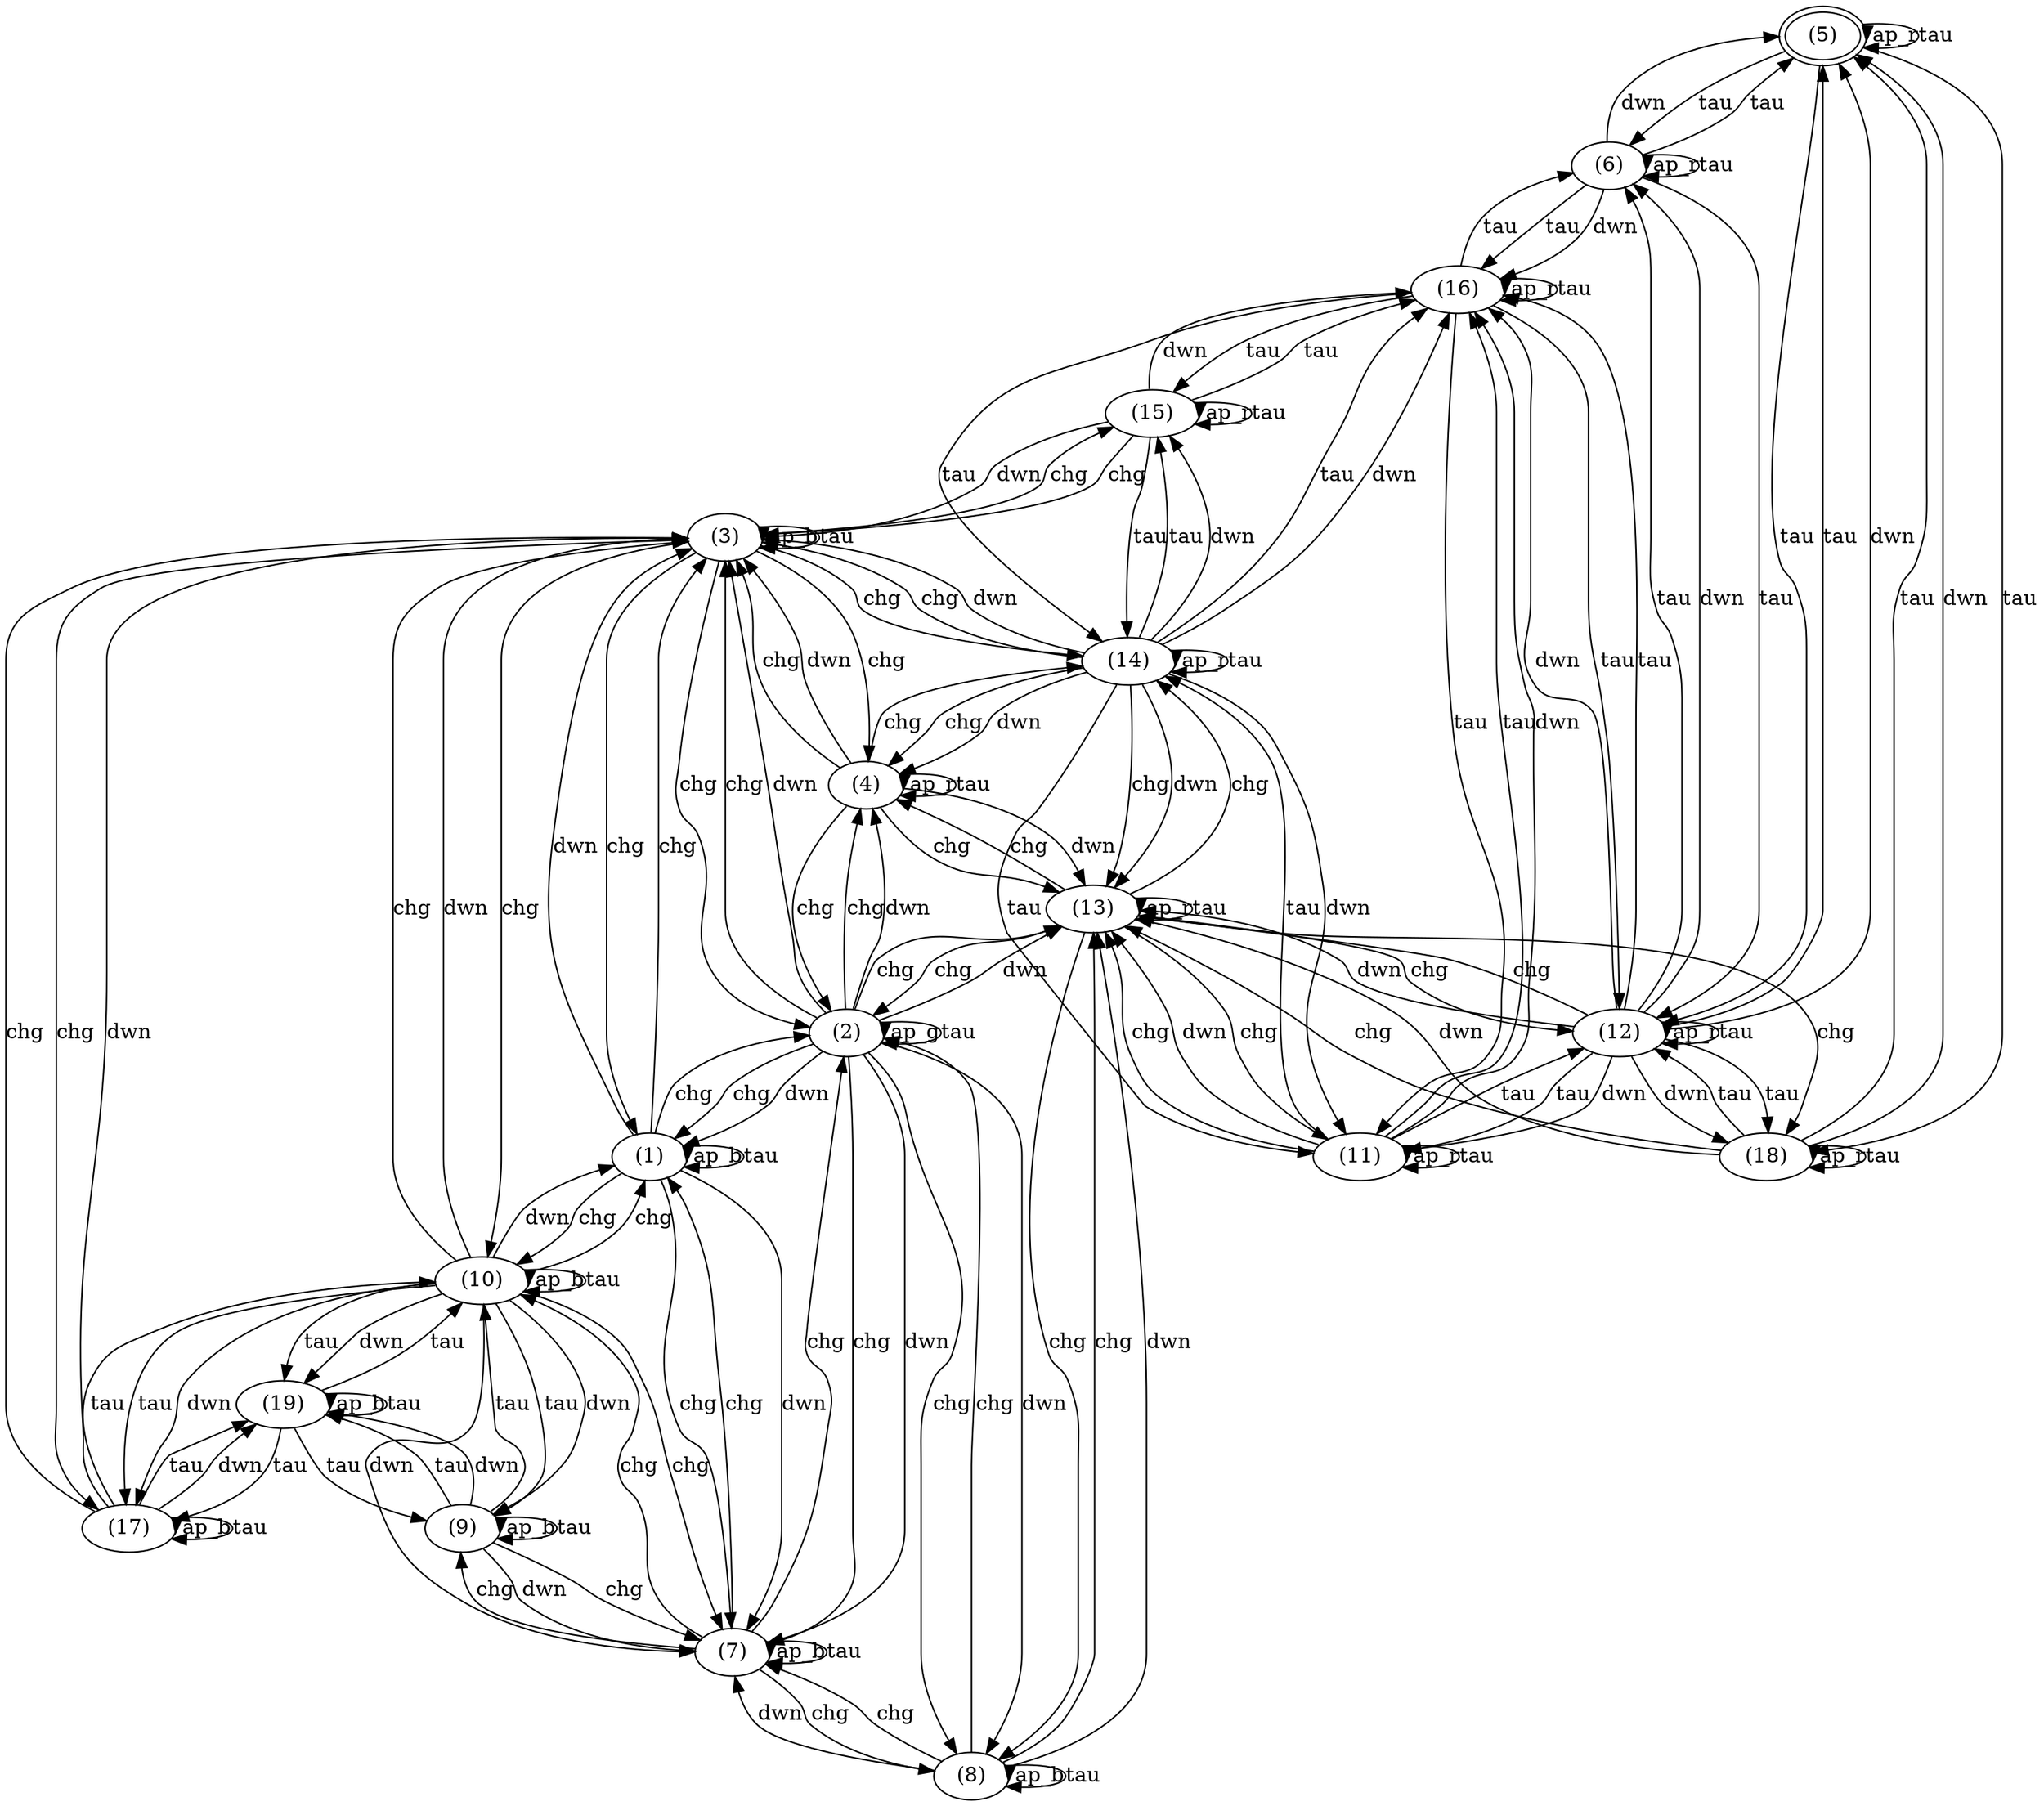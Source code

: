 digraph G {
center = TRUE;
mclimit = 10.0;
nodesep = 0.05;
node [ width=0.25, height=0.25, label="" ];
s0 [ peripheries=2 ];
s0 [label="(5)"];
s1 [label="(6)"];
s2 [label="(12)"];
s3 [label="(18)"];
s4 [label="(16)"];
s5 [label="(11)"];
s6 [label="(13)"];
s7 [label="(14)"];
s8 [label="(15)"];
s9 [label="(8)"];
s10 [label="(3)"];
s11 [label="(4)"];
s12 [label="(2)"];
s13 [label="(7)"];
s14 [label="(17)"];
s15 [label="(10)"];
s16 [label="(1)"];
s17 [label="(9)"];
s18 [label="(19)"];
s0->s0[label="ap_r"];
s0->s0[label="tau"];
s0->s1[label="tau"];
s0->s2[label="tau"];
s0->s3[label="tau"];
s1->s1[label="ap_r"];
s1->s1[label="tau"];
s1->s0[label="tau"];
s1->s0[label="dwn"];
s1->s2[label="tau"];
s2->s2[label="ap_r"];
s2->s2[label="tau"];
s2->s0[label="tau"];
s1->s4[label="tau"];
s1->s4[label="dwn"];
s2->s0[label="dwn"];
s2->s1[label="tau"];
s2->s1[label="dwn"];
s2->s5[label="tau"];
s2->s5[label="dwn"];
s2->s6[label="chg"];
s2->s6[label="dwn"];
s2->s4[label="tau"];
s2->s4[label="dwn"];
s2->s3[label="tau"];
s2->s3[label="dwn"];
s5->s5[label="ap_r"];
s5->s5[label="tau"];
s5->s2[label="tau"];
s5->s7[label="tau"];
s5->s6[label="chg"];
s4->s4[label="ap_r"];
s4->s4[label="tau"];
s4->s7[label="tau"];
s4->s1[label="tau"];
s4->s5[label="tau"];
s5->s6[label="dwn"];
s4->s8[label="tau"];
s5->s4[label="tau"];
s4->s2[label="tau"];
s5->s4[label="dwn"];
s3->s3[label="ap_r"];
s3->s3[label="tau"];
s3->s0[label="tau"];
s3->s0[label="dwn"];
s3->s6[label="chg"];
s3->s6[label="dwn"];
s3->s2[label="tau"];
s6->s6[label="ap_r"];
s6->s6[label="tau"];
s6->s7[label="chg"];
s7->s7[label="ap_r"];
s6->s9[label="chg"];
s8->s8[label="ap_r"];
s7->s7[label="tau"];
s6->s5[label="chg"];
s8->s8[label="tau"];
s7->s10[label="chg"];
s6->s11[label="chg"];
s8->s10[label="chg"];
s7->s10[label="dwn"];
s6->s2[label="chg"];
s8->s10[label="dwn"];
s7->s11[label="chg"];
s6->s12[label="chg"];
s8->s7[label="tau"];
s7->s11[label="dwn"];
s6->s3[label="chg"];
s8->s4[label="tau"];
s7->s5[label="tau"];
s8->s4[label="dwn"];
s7->s5[label="dwn"];
s7->s6[label="chg"];
s7->s6[label="dwn"];
s7->s8[label="tau"];
s7->s8[label="dwn"];
s7->s4[label="tau"];
s7->s4[label="dwn"];
s11->s11[label="ap_r"];
s10->s10[label="ap_b"];
s10->s10[label="tau"];
s11->s11[label="tau"];
s10->s11[label="chg"];
s11->s10[label="chg"];
s11->s10[label="dwn"];
s9->s9[label="ap_b"];
s10->s8[label="chg"];
s11->s7[label="chg"];
s9->s9[label="tau"];
s10->s12[label="chg"];
s11->s12[label="chg"];
s9->s13[label="chg"];
s10->s14[label="chg"];
s11->s6[label="chg"];
s9->s13[label="dwn"];
s10->s15[label="chg"];
s11->s6[label="dwn"];
s9->s12[label="chg"];
s10->s16[label="chg"];
s9->s6[label="chg"];
s10->s7[label="chg"];
s9->s6[label="dwn"];
s12->s12[label="ap_g"];
s12->s12[label="tau"];
s12->s16[label="chg"];
s12->s16[label="dwn"];
s12->s10[label="chg"];
s12->s10[label="dwn"];
s12->s11[label="chg"];
s12->s11[label="dwn"];
s12->s13[label="chg"];
s12->s13[label="dwn"];
s12->s9[label="chg"];
s12->s9[label="dwn"];
s12->s6[label="chg"];
s12->s6[label="dwn"];
s13->s13[label="ap_b"];
s13->s13[label="tau"];
s13->s9[label="chg"];
s13->s17[label="chg"];
s13->s12[label="chg"];
s13->s15[label="chg"];
s15->s15[label="ap_b"];
s13->s16[label="chg"];
s15->s15[label="tau"];
s15->s16[label="chg"];
s15->s16[label="dwn"];
s15->s10[label="chg"];
s15->s10[label="dwn"];
s15->s13[label="chg"];
s15->s13[label="dwn"];
s15->s17[label="tau"];
s15->s17[label="dwn"];
s15->s14[label="tau"];
s15->s14[label="dwn"];
s15->s18[label="tau"];
s15->s18[label="dwn"];
s17->s17[label="ap_b"];
s17->s17[label="tau"];
s17->s13[label="chg"];
s17->s13[label="dwn"];
s17->s15[label="tau"];
s17->s18[label="tau"];
s17->s18[label="dwn"];
s14->s14[label="ap_b"];
s14->s14[label="tau"];
s14->s10[label="chg"];
s14->s10[label="dwn"];
s14->s15[label="tau"];
s14->s18[label="tau"];
s14->s18[label="dwn"];
s16->s16[label="ap_b"];
s16->s16[label="tau"];
s16->s12[label="chg"];
s16->s15[label="chg"];
s16->s10[label="chg"];
s16->s10[label="dwn"];
s16->s13[label="chg"];
s16->s13[label="dwn"];
s18->s18[label="ap_b"];
s18->s18[label="tau"];
s18->s17[label="tau"];
s18->s14[label="tau"];
s18->s15[label="tau"];
}
